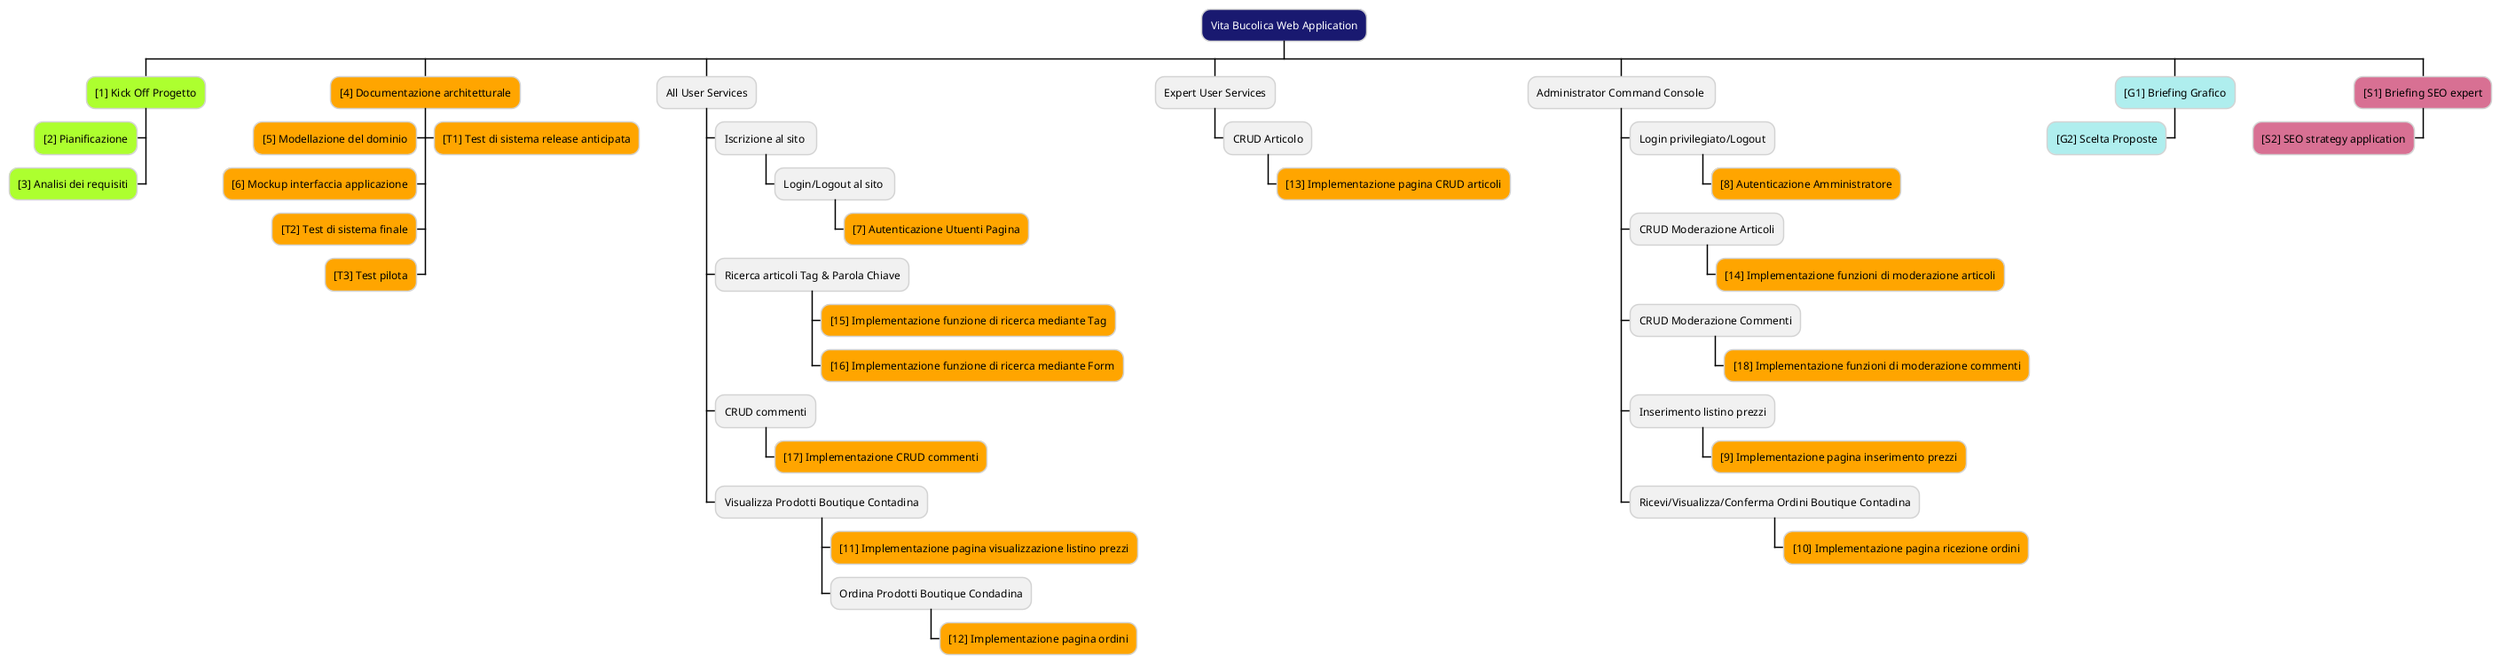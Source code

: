 	
@startwbs
skinparam roundCorner 20
<style>
wbsDiagram {
   LineColor lightgrey
   arrow{
    lineColor black
   }
   .powderBlue{
      backgroundColor midnightBlue
      fontColor white
   }
   .white{
      backgroundColor white
   }
   .orange{
      backgroundColor orange
   }
   .turquoise{
      backgroundColor paleturquoise
   }
   .violet{
      backgroundColor PaleVioletRed
   }
   .green{
      backgroundColor GreenYellow
   }
   
}
</style>
* Vita Bucolica Web Application <<powderBlue>>
** [1] Kick Off Progetto <<green>>
-** [2] Pianificazione <<green>>
-** [3] Analisi dei requisiti <<green>>
** [4] Documentazione architetturale <<orange>>
-** [5] Modellazione del dominio <<orange>>
-** [6] Mockup interfaccia applicazione <<orange>>
*** [T1] Test di sistema release anticipata <<orange>>
-** [T2] Test di sistema finale <<orange>>
-** [T3] Test pilota <<orange>>

** All User Services
*** Iscrizione al sito 
**** Login/Logout al sito 
***** [7] Autenticazione Utuenti Pagina <<orange>>
*** Ricerca articoli Tag & Parola Chiave
**** [15] Implementazione funzione di ricerca mediante Tag <<orange>>
**** [16] Implementazione funzione di ricerca mediante Form <<orange>>
*** CRUD commenti
**** [17] Implementazione CRUD commenti <<orange>>
*** Visualizza Prodotti Boutique Contadina
**** [11] Implementazione pagina visualizzazione listino prezzi <<orange>>
**** Ordina Prodotti Boutique Condadina
***** [12] Implementazione pagina ordini <<orange>>
** Expert User Services
*** CRUD Articolo
**** [13] Implementazione pagina CRUD articoli <<orange>> 
** Administrator Command Console 
*** Login privilegiato/Logout
**** [8] Autenticazione Amministratore <<orange>>
*** CRUD Moderazione Articoli
**** [14] Implementazione funzioni di moderazione articoli <<orange>>
*** CRUD Moderazione Commenti
**** [18] Implementazione funzioni di moderazione commenti <<orange>>
*** Inserimento listino prezzi
**** [9] Implementazione pagina inserimento prezzi<<orange>>
*** Ricevi/Visualizza/Conferma Ordini Boutique Contadina
**** [10] Implementazione pagina ricezione ordini<<orange>>
** [G1] Briefing Grafico <<turquoise>>
-** [G2] Scelta Proposte <<turquoise>>
** [S1] Briefing SEO expert <<violet>>
-** [S2] SEO strategy application <<violet>>
@endwbs